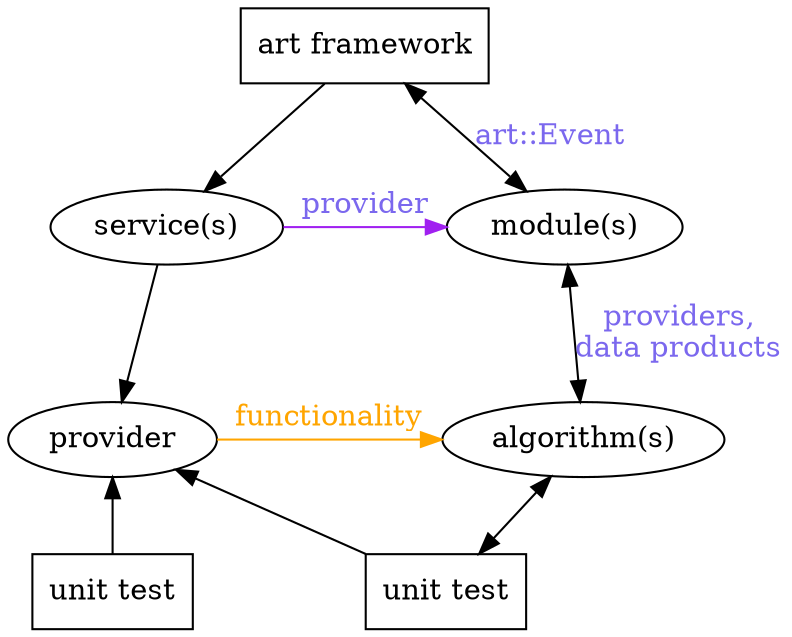 /*
 * LArSoft architecture graph for interaction between algorithms and framework
 * 
 * File:     LArSoftSimplifiedFactorizationModel.dot
 * Date:     November 13, 2015
 * Author:   Gianluca Petrillo (petrillo@fnal.gov)
 * Revision: 1.0
 * 
 */

digraph "LArSoft -- factorization" {
	graph [dpi=600, rankdir="TB"]
	
	node [shape=box]
	"art framework" [label="art framework"]
	
	{
		rank=same
		
		"algorithm1_1 test" [label="unit test"]
		"provider1 test" [label="unit test"]
	}
	
	node [shape=ellipse]
	
	{
		rank=same
		"service1" [label="service(s)"]
		
		"module1" [label="module(s)"]
	}
	{
		rank=same
		"provider1" [label="provider"]
		
		"algorithm1_1" [label="algorithm(s)"]
	}
	
	//
	// define relationship
	//
	edge [fontcolor=mediumslateblue]
	
	"art framework" -> "module1" [label="art::Event", dir=both]
	"art framework" -> "service1" [/* label="config." */]
	
	"service1" -> "provider1" [ /* label="owns" */ ]
	
	"module1" -> "algorithm1_1" [label="providers,\ndata products", dir=both]
	
	"service1" -> "module1" [label="provider", color=purple]
	
	"provider1" -> "algorithm1_1" [label="functionality", color=orange, fontcolor=orange]
	
	"algorithm1_1" -> "algorithm1_1 test" [dir=both]
	"provider1"    -> "algorithm1_1 test" [dir=back]
	
	"provider1" -> "provider1 test" [dir=back]
	
} // digraph
